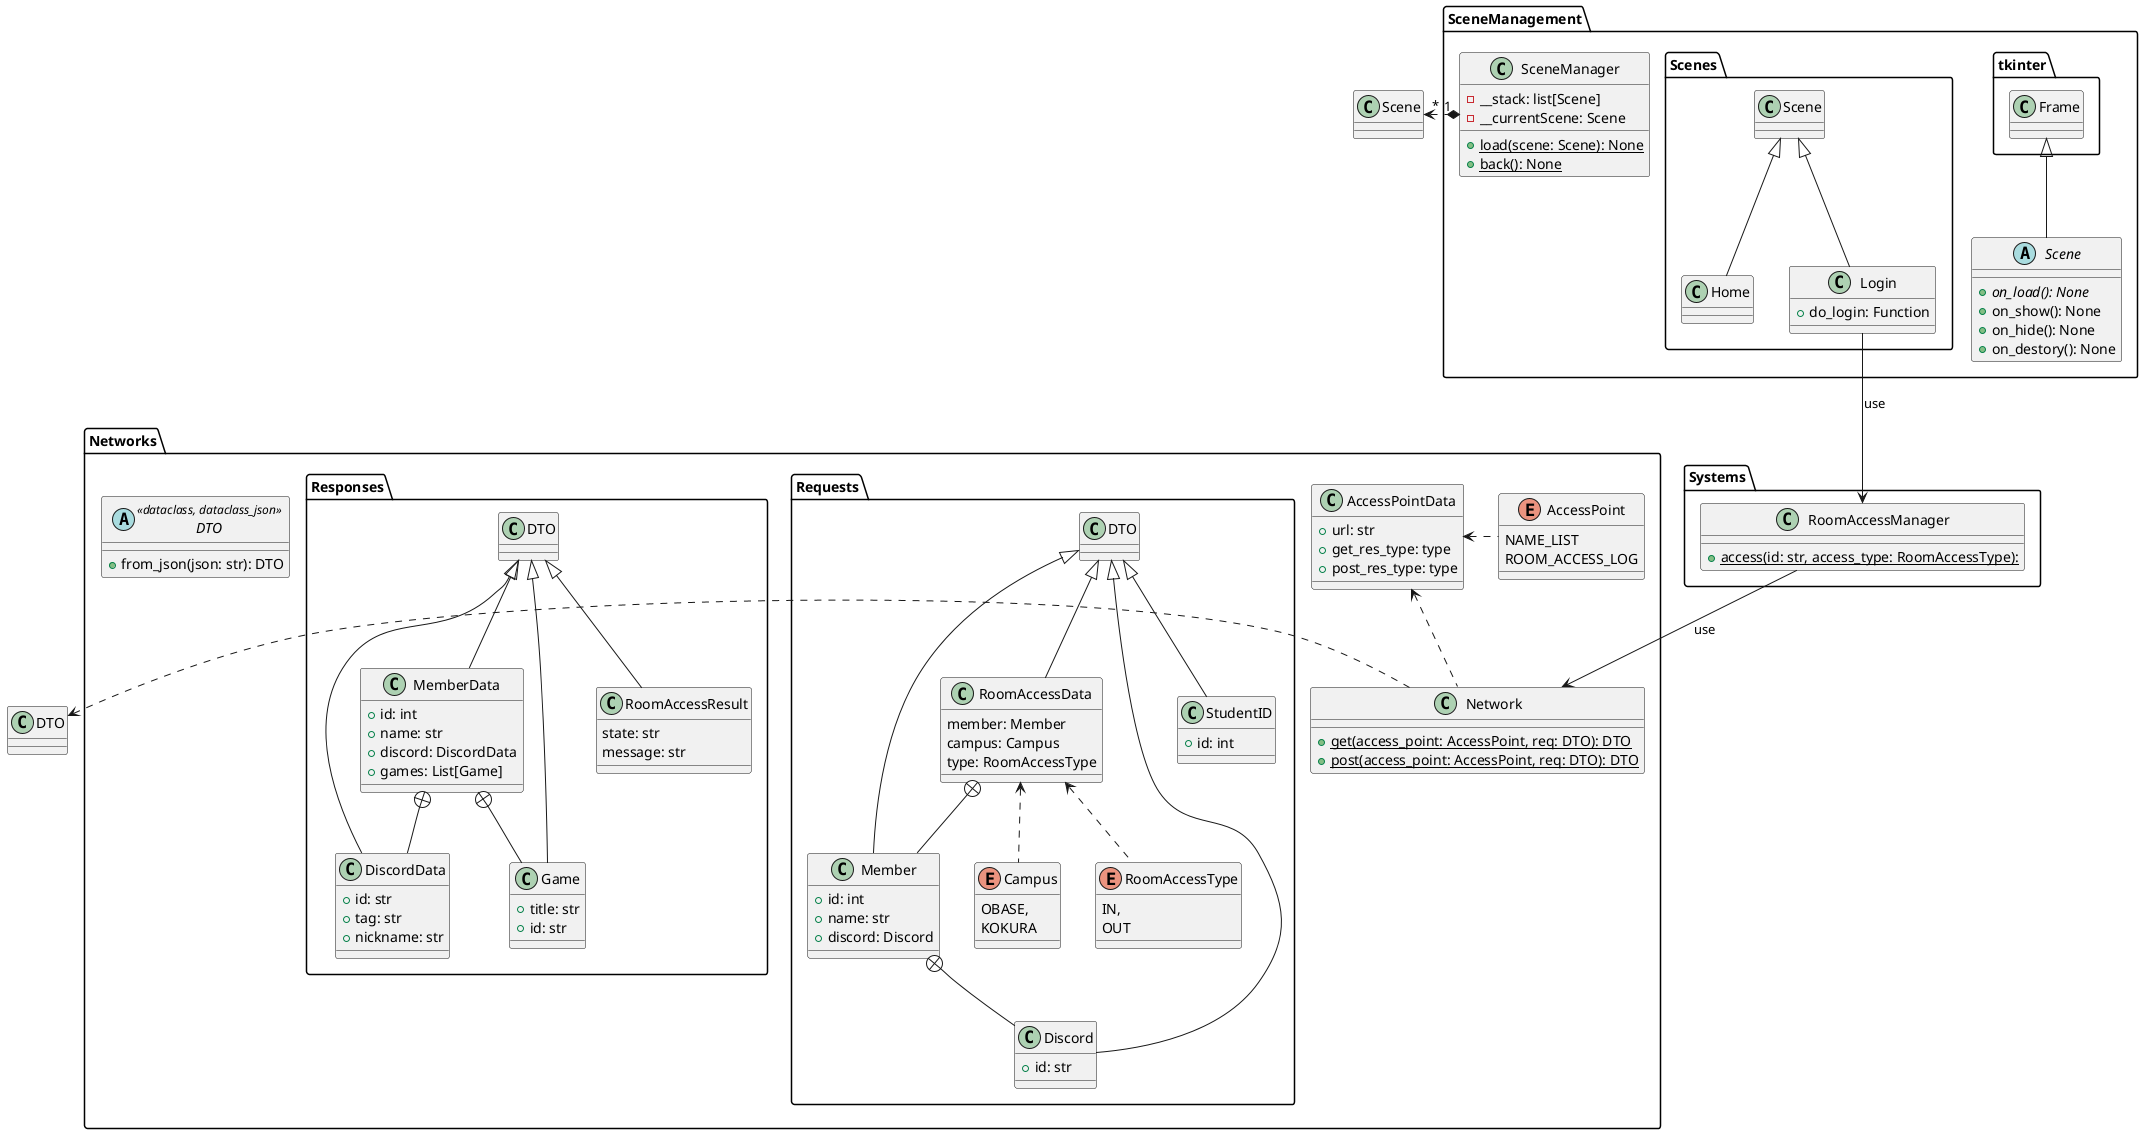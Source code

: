 @startuml AllClass

package Networks
{
    enum AccessPoint
    {
        NAME_LIST
        ROOM_ACCESS_LOG
    }

    class AccessPointData
    {
        +url: str
        +get_res_type: type
        +post_res_type: type
    }

    abstract DTO<<dataclass, dataclass_json>>
    {
        +from_json(json: str): DTO
    }

    class Network
    {
        +{static}get(access_point: AccessPoint, req: DTO): DTO
        +{static}post(access_point: AccessPoint, req: DTO): DTO
    }

    package Requests
    {
        enum Campus
        {
            OBASE,
            KOKURA
        }

        enum RoomAccessType
        {
            IN,
            OUT
        }

        class Discord extends DTO
        {
            +id: str
        }

        class Member extends DTO
        {
            +id: int
            +name: str
            +discord: Discord
        }

        class RoomAccessData extends DTO
        {
            member: Member
            campus: Campus
            type: RoomAccessType
        }

        class StudentID extends DTO
        {
            +id: int
        }
    }

    package Responses
    {
        class DiscordData extends DTO
        {
            +id: str
            +tag: str
            +nickname: str
        }

        class Game extends DTO
        {
            +title: str
            +id: str
        }

        class MemberData extends DTO
        {
            +id: int
            +name: str
            +discord: DiscordData
            +games: List[Game]
        }

        class RoomAccessResult extends DTO
        {
            state: str
            message: str
        }
    }
}

package SceneManagement
{
    class SceneManager
    {
        -__stack: list[Scene]
        -__currentScene: Scene
        +{static}load(scene: Scene): None
        +{static}back(): None
    }

    abstract Scene extends tkinter.Frame
    {
        +{abstract}on_load(): None
        +on_show(): None
        +on_hide(): None
        +on_destory(): None
    }

    package Scenes
    {
        class Home extends Scene
        class Login extends Scene
        {
            +do_login: Function
        }
    }
}
package Systems
{
    class RoomAccessManager
    {
        +{static}access(id: str, access_type: RoomAccessType): 
    }
}

Network .left.> DTO
Network .up.> AccessPointData
AccessPoint .left.> AccessPointData
RoomAccessType .up.> RoomAccessData
Campus .up.> RoomAccessData

SceneManager "1" *.left.> "*" Scene

Game -up-+ MemberData
DiscordData -up-+ MemberData
Member -up-+ RoomAccessData
Discord -up-+ Member

Login --> RoomAccessManager : use
RoomAccessManager --> Network : use

@enduml